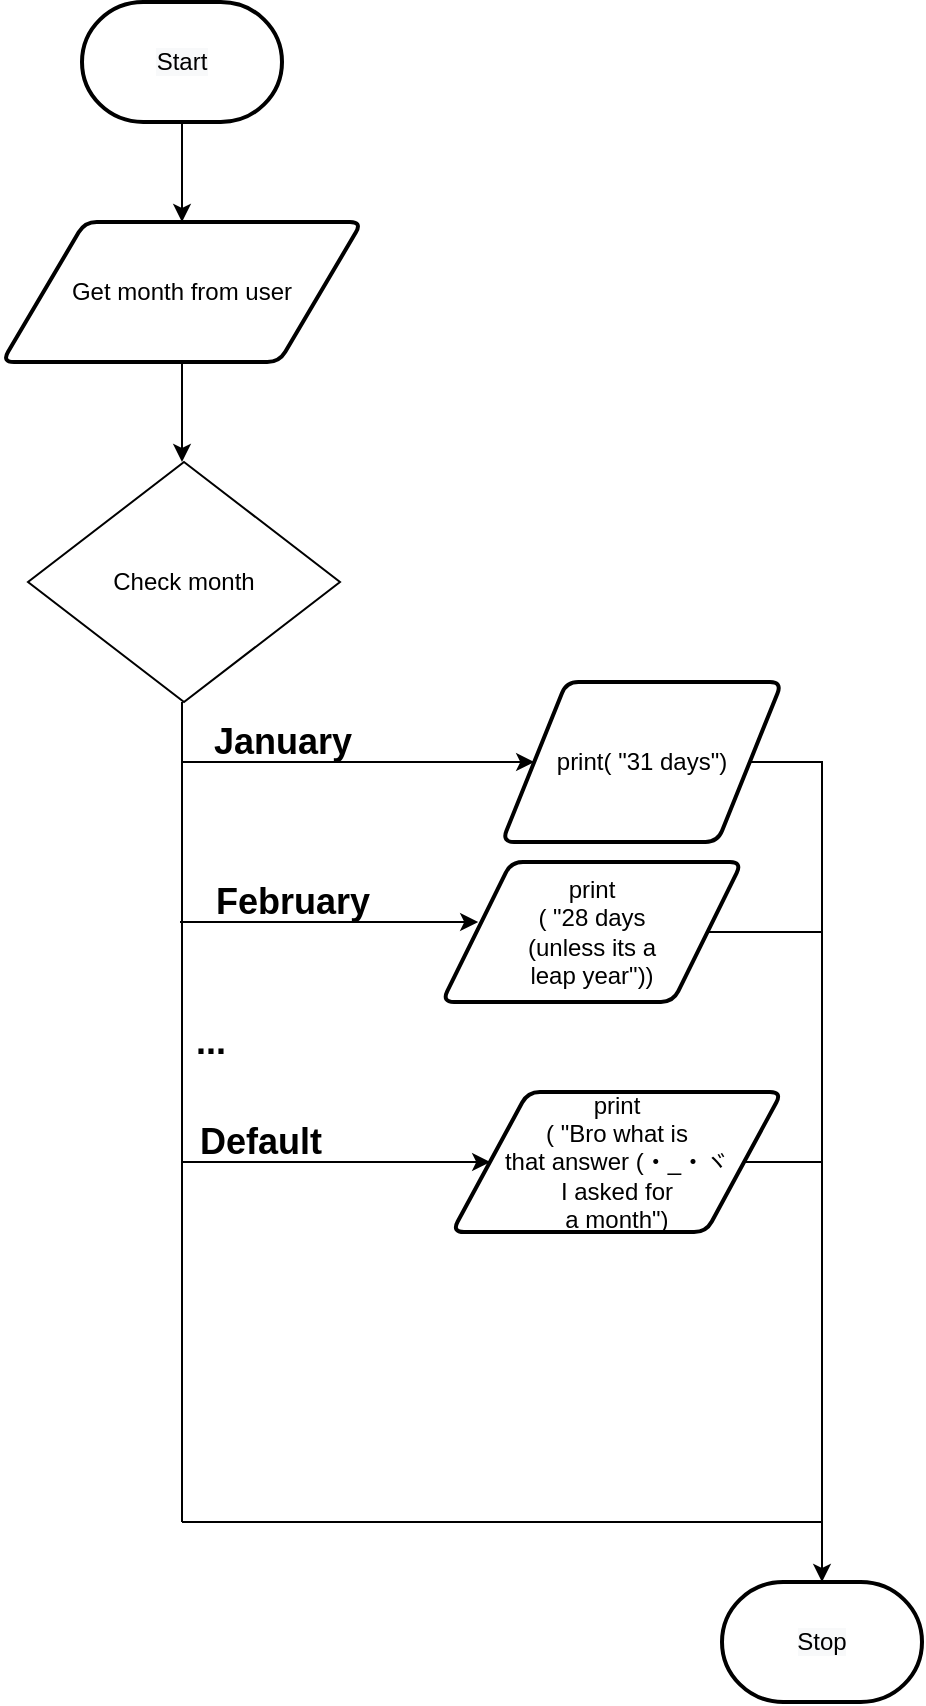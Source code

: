<mxfile>
    <diagram id="pBK1guH4bu_zmOCUXD5L" name="Top Down">
        <mxGraphModel dx="434" dy="381" grid="1" gridSize="10" guides="1" tooltips="1" connect="1" arrows="1" fold="1" page="1" pageScale="1" pageWidth="827" pageHeight="1169" math="0" shadow="0">
            <root>
                <mxCell id="0"/>
                <mxCell id="1" parent="0"/>
                <mxCell id="7" style="edgeStyle=none;html=1;" parent="1" source="2" target="3" edge="1">
                    <mxGeometry relative="1" as="geometry"/>
                </mxCell>
                <mxCell id="2" value="&lt;span style=&quot;color: rgb(0, 0, 0); font-family: helvetica; font-size: 12px; font-style: normal; font-weight: 400; letter-spacing: normal; text-align: center; text-indent: 0px; text-transform: none; word-spacing: 0px; background-color: rgb(248, 249, 250); display: inline; float: none;&quot;&gt;Start&lt;/span&gt;" style="strokeWidth=2;html=1;shape=mxgraph.flowchart.terminator;whiteSpace=wrap;" parent="1" vertex="1">
                    <mxGeometry x="370" y="40" width="100" height="60" as="geometry"/>
                </mxCell>
                <mxCell id="8" style="edgeStyle=none;html=1;" parent="1" source="3" edge="1">
                    <mxGeometry relative="1" as="geometry">
                        <mxPoint x="420" y="270" as="targetPoint"/>
                    </mxGeometry>
                </mxCell>
                <mxCell id="3" value="Get month from user" style="shape=parallelogram;html=1;strokeWidth=2;perimeter=parallelogramPerimeter;whiteSpace=wrap;rounded=1;arcSize=12;size=0.23;" parent="1" vertex="1">
                    <mxGeometry x="330" y="150" width="180" height="70" as="geometry"/>
                </mxCell>
                <mxCell id="12" value="Check month" style="rhombus;whiteSpace=wrap;html=1;" parent="1" vertex="1">
                    <mxGeometry x="343" y="270" width="156" height="120" as="geometry"/>
                </mxCell>
                <mxCell id="35" value="&lt;font style=&quot;font-size: 18px&quot;&gt;&lt;b&gt;January&lt;/b&gt;&lt;/font&gt;" style="text;html=1;align=center;verticalAlign=middle;resizable=0;points=[];autosize=1;strokeColor=none;fillColor=none;" parent="1" vertex="1">
                    <mxGeometry x="430" y="400" width="80" height="20" as="geometry"/>
                </mxCell>
                <mxCell id="41" style="edgeStyle=elbowEdgeStyle;html=1;fontSize=18;rounded=0;entryX=0.5;entryY=0;entryDx=0;entryDy=0;entryPerimeter=0;" parent="1" source="37" target="67" edge="1">
                    <mxGeometry relative="1" as="geometry">
                        <mxPoint x="740" y="770" as="targetPoint"/>
                        <Array as="points">
                            <mxPoint x="740" y="420"/>
                            <mxPoint x="740" y="390"/>
                            <mxPoint x="740" y="430"/>
                            <mxPoint x="660" y="420"/>
                            <mxPoint x="630" y="570"/>
                            <mxPoint x="740" y="660"/>
                        </Array>
                    </mxGeometry>
                </mxCell>
                <mxCell id="37" value="print( &quot;31 days&quot;)" style="shape=parallelogram;html=1;strokeWidth=2;perimeter=parallelogramPerimeter;whiteSpace=wrap;rounded=1;arcSize=12;size=0.23;" parent="1" vertex="1">
                    <mxGeometry x="580" y="380" width="140" height="80" as="geometry"/>
                </mxCell>
                <mxCell id="45" value="print&lt;br&gt;( &quot;28 days &lt;br&gt;(unless its a &lt;br&gt;leap year&quot;))" style="shape=parallelogram;html=1;strokeWidth=2;perimeter=parallelogramPerimeter;whiteSpace=wrap;rounded=1;arcSize=12;size=0.23;" parent="1" vertex="1">
                    <mxGeometry x="550" y="470" width="150" height="70" as="geometry"/>
                </mxCell>
                <mxCell id="46" style="edgeStyle=none;html=1;fontSize=18;entryX=0;entryY=0.5;entryDx=0;entryDy=0;" parent="1" edge="1">
                    <mxGeometry relative="1" as="geometry">
                        <mxPoint x="568.1" y="500" as="targetPoint"/>
                        <mxPoint x="419" y="500" as="sourcePoint"/>
                    </mxGeometry>
                </mxCell>
                <mxCell id="47" value="&lt;b style=&quot;font-size: 18px&quot;&gt;February&lt;/b&gt;" style="text;html=1;align=center;verticalAlign=middle;resizable=0;points=[];autosize=1;strokeColor=none;fillColor=none;" parent="1" vertex="1">
                    <mxGeometry x="430" y="480" width="90" height="20" as="geometry"/>
                </mxCell>
                <mxCell id="53" value="" style="endArrow=none;html=1;" parent="1" source="45" edge="1">
                    <mxGeometry width="50" height="50" relative="1" as="geometry">
                        <mxPoint x="690" y="530" as="sourcePoint"/>
                        <mxPoint x="740" y="505" as="targetPoint"/>
                    </mxGeometry>
                </mxCell>
                <mxCell id="56" value="&lt;font style=&quot;font-size: 18px&quot;&gt;&lt;b&gt;...&lt;/b&gt;&lt;/font&gt;" style="text;html=1;align=center;verticalAlign=middle;resizable=0;points=[];autosize=1;strokeColor=none;fillColor=none;" parent="1" vertex="1">
                    <mxGeometry x="419" y="550" width="30" height="20" as="geometry"/>
                </mxCell>
                <mxCell id="58" value="print&lt;br&gt;( &quot;&lt;font style=&quot;font-size: 12px&quot;&gt;Bro what is &lt;br&gt;that answer (・_・ヾ &lt;br&gt;I asked for &lt;br&gt;a month&lt;/font&gt;&lt;span&gt;&quot;)&lt;/span&gt;" style="shape=parallelogram;html=1;strokeWidth=2;perimeter=parallelogramPerimeter;whiteSpace=wrap;rounded=1;arcSize=12;size=0.23;" parent="1" vertex="1">
                    <mxGeometry x="555" y="585" width="165" height="70" as="geometry"/>
                </mxCell>
                <mxCell id="59" style="edgeStyle=none;html=1;fontSize=18;entryX=0;entryY=0.5;entryDx=0;entryDy=0;" parent="1" edge="1">
                    <mxGeometry relative="1" as="geometry">
                        <mxPoint x="574.1" y="620" as="targetPoint"/>
                        <mxPoint x="420" y="620" as="sourcePoint"/>
                    </mxGeometry>
                </mxCell>
                <mxCell id="60" value="&lt;span style=&quot;font-size: 18px&quot;&gt;&lt;b&gt;Default&lt;/b&gt;&lt;/span&gt;" style="text;html=1;align=center;verticalAlign=middle;resizable=0;points=[];autosize=1;strokeColor=none;fillColor=none;" parent="1" vertex="1">
                    <mxGeometry x="419" y="600" width="80" height="20" as="geometry"/>
                </mxCell>
                <mxCell id="61" value="" style="endArrow=none;html=1;" parent="1" source="58" edge="1">
                    <mxGeometry width="50" height="50" relative="1" as="geometry">
                        <mxPoint x="695" y="680" as="sourcePoint"/>
                        <mxPoint x="740" y="620" as="targetPoint"/>
                    </mxGeometry>
                </mxCell>
                <mxCell id="65" value="" style="endArrow=classic;html=1;fontSize=12;entryX=0;entryY=0.5;entryDx=0;entryDy=0;" parent="1" edge="1" target="37">
                    <mxGeometry width="50" height="50" relative="1" as="geometry">
                        <mxPoint x="420" y="420" as="sourcePoint"/>
                        <mxPoint x="590" y="420" as="targetPoint"/>
                    </mxGeometry>
                </mxCell>
                <mxCell id="67" value="&lt;span style=&quot;color: rgb(0 , 0 , 0) ; font-family: &amp;#34;helvetica&amp;#34; ; font-size: 12px ; font-style: normal ; font-weight: 400 ; letter-spacing: normal ; text-align: center ; text-indent: 0px ; text-transform: none ; word-spacing: 0px ; background-color: rgb(248 , 249 , 250) ; display: inline ; float: none&quot;&gt;Stop&lt;/span&gt;" style="strokeWidth=2;html=1;shape=mxgraph.flowchart.terminator;whiteSpace=wrap;" parent="1" vertex="1">
                    <mxGeometry x="690" y="830" width="100" height="60" as="geometry"/>
                </mxCell>
                <mxCell id="68" value="" style="endArrow=none;html=1;fontSize=12;" parent="1" edge="1">
                    <mxGeometry width="50" height="50" relative="1" as="geometry">
                        <mxPoint x="420" y="800" as="sourcePoint"/>
                        <mxPoint x="420" y="390" as="targetPoint"/>
                    </mxGeometry>
                </mxCell>
                <mxCell id="70" value="" style="endArrow=none;html=1;fontSize=12;" parent="1" edge="1">
                    <mxGeometry width="50" height="50" relative="1" as="geometry">
                        <mxPoint x="420" y="800" as="sourcePoint"/>
                        <mxPoint x="740" y="800" as="targetPoint"/>
                    </mxGeometry>
                </mxCell>
            </root>
        </mxGraphModel>
    </diagram>
</mxfile>